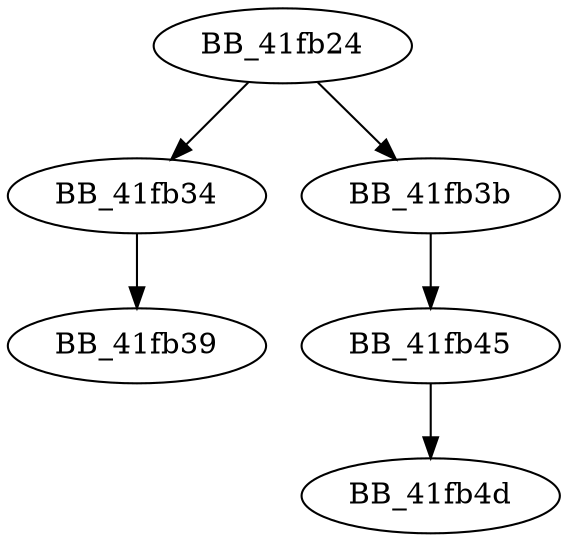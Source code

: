 DiGraph ___crtIsValidLocaleName{
BB_41fb24->BB_41fb34
BB_41fb24->BB_41fb3b
BB_41fb34->BB_41fb39
BB_41fb3b->BB_41fb45
BB_41fb45->BB_41fb4d
}
